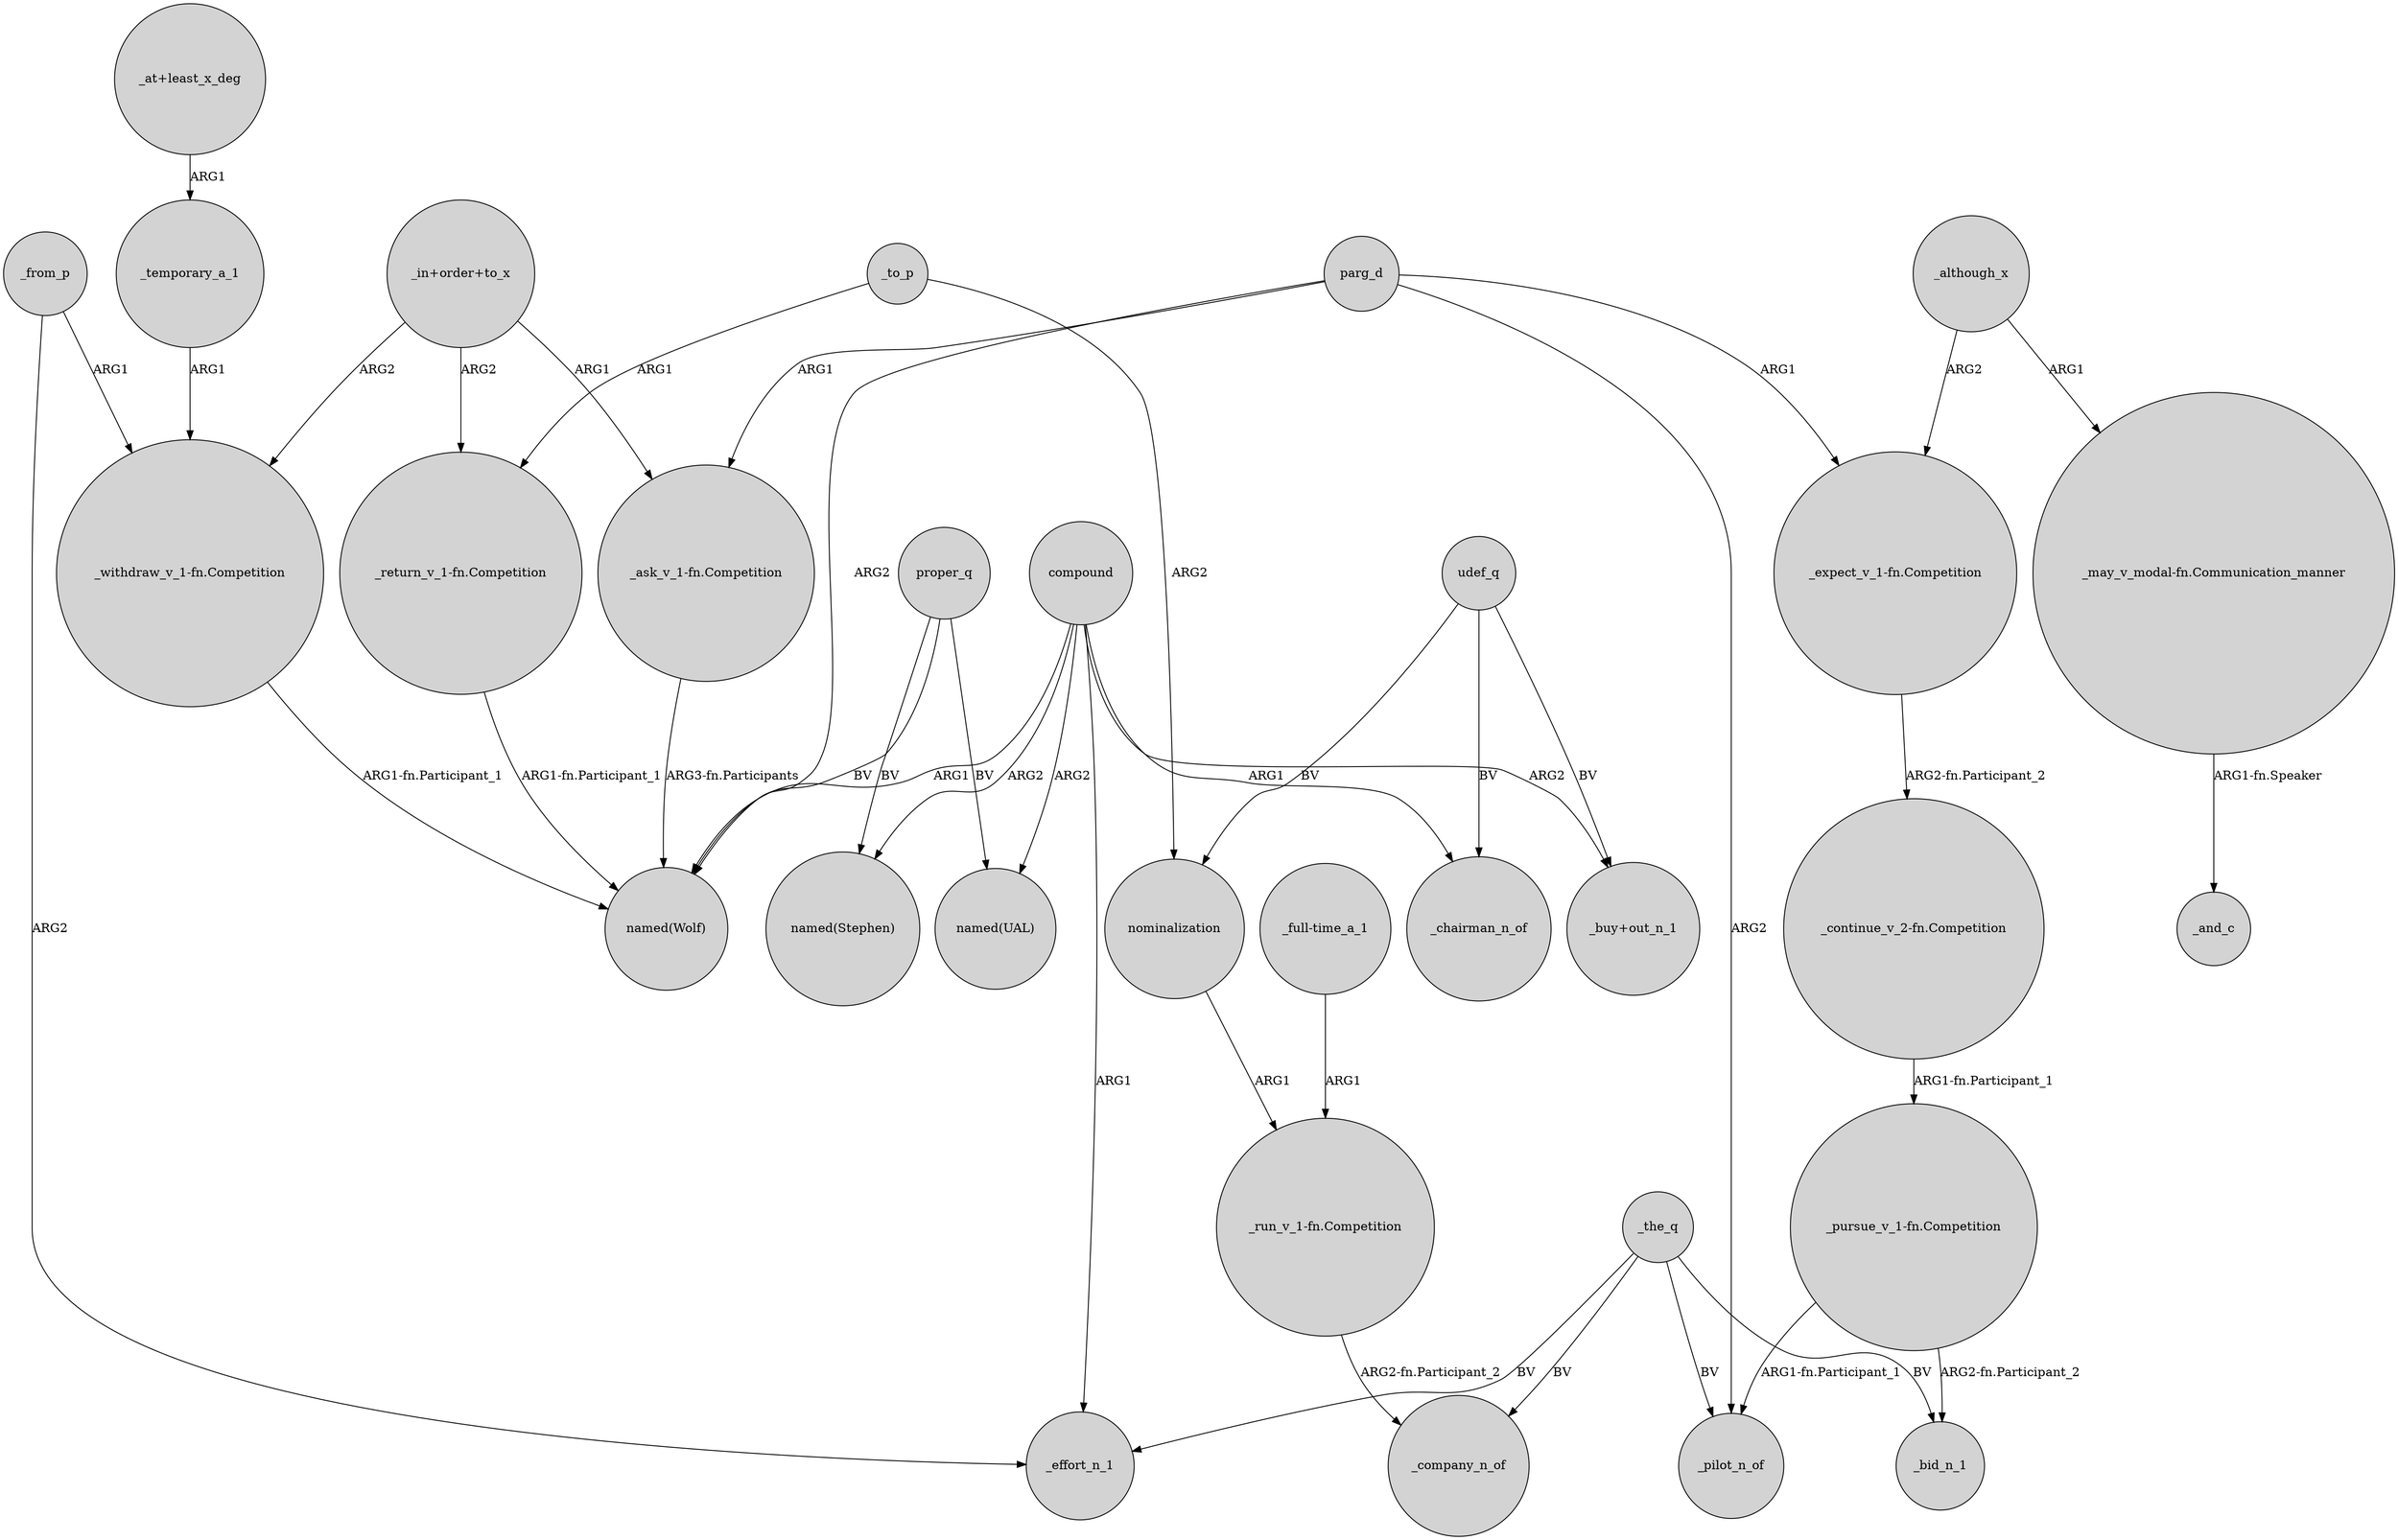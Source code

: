 digraph {
	node [shape=circle style=filled]
	"_in+order+to_x" -> "_ask_v_1-fn.Competition" [label=ARG1]
	compound -> "named(Stephen)" [label=ARG2]
	_temporary_a_1 -> "_withdraw_v_1-fn.Competition" [label=ARG1]
	udef_q -> _chairman_n_of [label=BV]
	"_at+least_x_deg" -> _temporary_a_1 [label=ARG1]
	_although_x -> "_may_v_modal-fn.Communication_manner" [label=ARG1]
	"_withdraw_v_1-fn.Competition" -> "named(Wolf)" [label="ARG1-fn.Participant_1"]
	udef_q -> nominalization [label=BV]
	"_return_v_1-fn.Competition" -> "named(Wolf)" [label="ARG1-fn.Participant_1"]
	compound -> "named(Wolf)" [label=ARG1]
	compound -> _effort_n_1 [label=ARG1]
	"_run_v_1-fn.Competition" -> _company_n_of [label="ARG2-fn.Participant_2"]
	parg_d -> _pilot_n_of [label=ARG2]
	"_may_v_modal-fn.Communication_manner" -> _and_c [label="ARG1-fn.Speaker"]
	udef_q -> "_buy+out_n_1" [label=BV]
	"_pursue_v_1-fn.Competition" -> _bid_n_1 [label="ARG2-fn.Participant_2"]
	"_pursue_v_1-fn.Competition" -> _pilot_n_of [label="ARG1-fn.Participant_1"]
	_to_p -> nominalization [label=ARG2]
	proper_q -> "named(UAL)" [label=BV]
	_to_p -> "_return_v_1-fn.Competition" [label=ARG1]
	proper_q -> "named(Stephen)" [label=BV]
	parg_d -> "named(Wolf)" [label=ARG2]
	proper_q -> "named(Wolf)" [label=BV]
	"_in+order+to_x" -> "_withdraw_v_1-fn.Competition" [label=ARG2]
	"_ask_v_1-fn.Competition" -> "named(Wolf)" [label="ARG3-fn.Participants"]
	compound -> _chairman_n_of [label=ARG1]
	_from_p -> "_withdraw_v_1-fn.Competition" [label=ARG1]
	"_in+order+to_x" -> "_return_v_1-fn.Competition" [label=ARG2]
	"_full-time_a_1" -> "_run_v_1-fn.Competition" [label=ARG1]
	parg_d -> "_expect_v_1-fn.Competition" [label=ARG1]
	_although_x -> "_expect_v_1-fn.Competition" [label=ARG2]
	_from_p -> _effort_n_1 [label=ARG2]
	compound -> "_buy+out_n_1" [label=ARG2]
	compound -> "named(UAL)" [label=ARG2]
	"_continue_v_2-fn.Competition" -> "_pursue_v_1-fn.Competition" [label="ARG1-fn.Participant_1"]
	_the_q -> _pilot_n_of [label=BV]
	nominalization -> "_run_v_1-fn.Competition" [label=ARG1]
	"_expect_v_1-fn.Competition" -> "_continue_v_2-fn.Competition" [label="ARG2-fn.Participant_2"]
	_the_q -> _effort_n_1 [label=BV]
	_the_q -> _company_n_of [label=BV]
	parg_d -> "_ask_v_1-fn.Competition" [label=ARG1]
	_the_q -> _bid_n_1 [label=BV]
}
